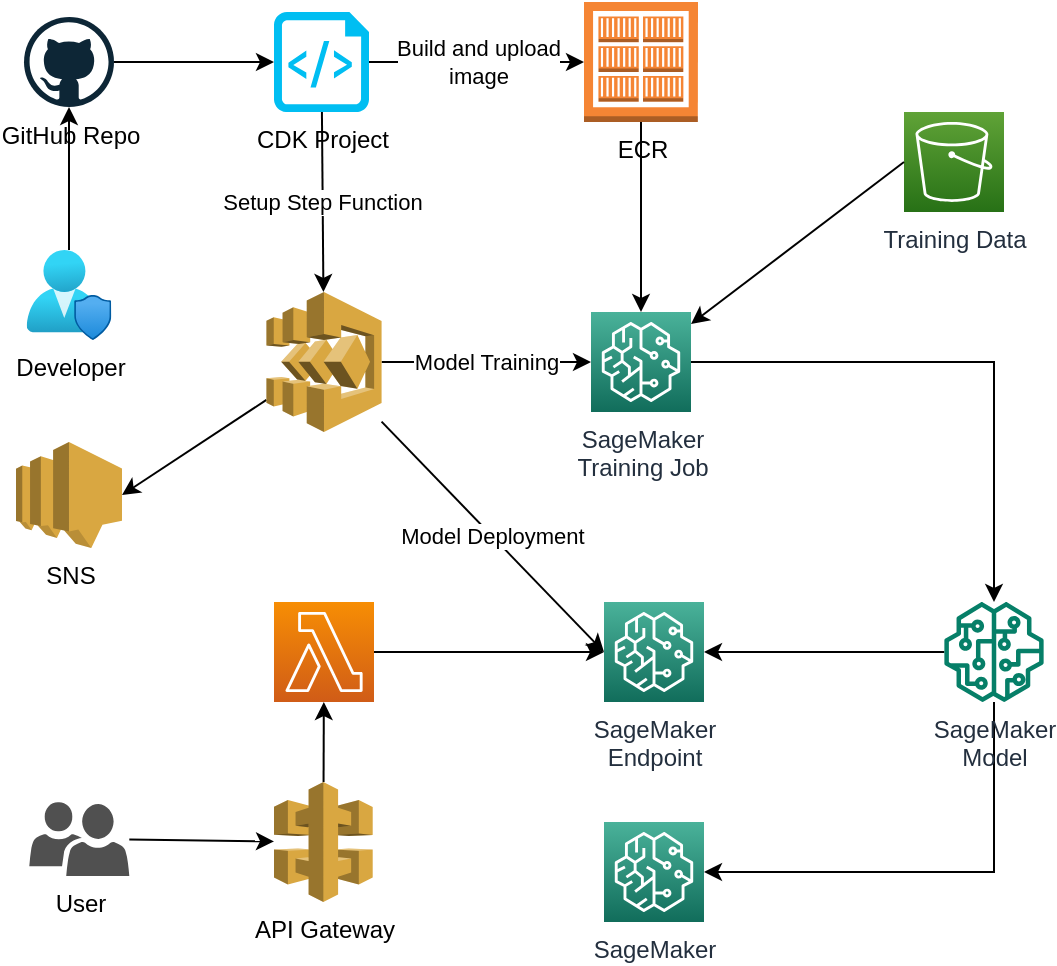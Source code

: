 <mxfile>
    <diagram id="jahl5vhs5BC-fiQetMzK" name="Page-1">
        <mxGraphModel dx="1074" dy="800" grid="0" gridSize="10" guides="1" tooltips="1" connect="1" arrows="1" fold="1" page="1" pageScale="1" pageWidth="850" pageHeight="1100" math="0" shadow="0">
            <root>
                <mxCell id="0"/>
                <mxCell id="1" parent="0"/>
                <mxCell id="27" value="Model Training" style="edgeStyle=none;html=1;" edge="1" parent="1" source="2" target="25">
                    <mxGeometry relative="1" as="geometry"/>
                </mxCell>
                <mxCell id="28" value="Model Deployment" style="edgeStyle=none;html=1;entryX=0;entryY=0.5;entryDx=0;entryDy=0;entryPerimeter=0;" edge="1" parent="1" source="2" target="13">
                    <mxGeometry relative="1" as="geometry"/>
                </mxCell>
                <mxCell id="44" style="edgeStyle=none;html=1;entryX=1;entryY=0.5;entryDx=0;entryDy=0;entryPerimeter=0;" edge="1" parent="1" source="2" target="45">
                    <mxGeometry relative="1" as="geometry">
                        <mxPoint x="185" y="330" as="targetPoint"/>
                    </mxGeometry>
                </mxCell>
                <mxCell id="2" value="" style="outlineConnect=0;dashed=0;verticalLabelPosition=bottom;verticalAlign=top;align=center;html=1;shape=mxgraph.aws3.step_functions;fillColor=#D9A741;gradientColor=none;" vertex="1" parent="1">
                    <mxGeometry x="246.21" y="295" width="57.58" height="70" as="geometry"/>
                </mxCell>
                <mxCell id="3" style="edgeStyle=orthogonalEdgeStyle;rounded=0;orthogonalLoop=1;jettySize=auto;html=1;entryX=0.5;entryY=0;entryDx=0;entryDy=0;entryPerimeter=0;" edge="1" parent="1" source="4" target="25">
                    <mxGeometry relative="1" as="geometry">
                        <mxPoint x="395" y="330.476" as="targetPoint"/>
                    </mxGeometry>
                </mxCell>
                <mxCell id="4" value="ECR" style="outlineConnect=0;dashed=0;verticalLabelPosition=bottom;verticalAlign=top;align=center;html=1;shape=mxgraph.aws3.ecr_registry;fillColor=#F58534;gradientColor=none;" vertex="1" parent="1">
                    <mxGeometry x="405" y="150" width="57" height="60" as="geometry"/>
                </mxCell>
                <mxCell id="5" value="Build and upload &lt;br&gt;image" style="edgeStyle=orthogonalEdgeStyle;rounded=0;orthogonalLoop=1;jettySize=auto;html=1;entryX=0;entryY=0.5;entryDx=0;entryDy=0;entryPerimeter=0;exitX=1;exitY=0.5;exitDx=0;exitDy=0;exitPerimeter=0;" edge="1" parent="1" source="7" target="4">
                    <mxGeometry relative="1" as="geometry"/>
                </mxCell>
                <mxCell id="6" value="Setup Step Function" style="edgeStyle=none;rounded=0;orthogonalLoop=1;jettySize=auto;html=1;" edge="1" parent="1" source="7" target="2">
                    <mxGeometry relative="1" as="geometry">
                        <mxPoint x="260.661" y="300.194" as="targetPoint"/>
                    </mxGeometry>
                </mxCell>
                <mxCell id="7" value="CDK Project" style="verticalLabelPosition=bottom;html=1;verticalAlign=top;align=center;strokeColor=none;fillColor=#00BEF2;shape=mxgraph.azure.script_file;pointerEvents=1;" vertex="1" parent="1">
                    <mxGeometry x="250" y="155" width="47.5" height="50" as="geometry"/>
                </mxCell>
                <mxCell id="11" style="edgeStyle=orthogonalEdgeStyle;rounded=0;orthogonalLoop=1;jettySize=auto;html=1;exitX=1;exitY=0.5;exitDx=0;exitDy=0;exitPerimeter=0;" edge="1" parent="1" source="25" target="23">
                    <mxGeometry relative="1" as="geometry">
                        <mxPoint x="525" y="355" as="targetPoint"/>
                        <mxPoint x="425" y="355" as="sourcePoint"/>
                        <Array as="points">
                            <mxPoint x="610" y="330"/>
                        </Array>
                    </mxGeometry>
                </mxCell>
                <mxCell id="12" style="edgeStyle=orthogonalEdgeStyle;rounded=0;orthogonalLoop=1;jettySize=auto;html=1;entryX=1;entryY=0.5;entryDx=0;entryDy=0;entryPerimeter=0;" edge="1" parent="1" source="23" target="13">
                    <mxGeometry relative="1" as="geometry">
                        <mxPoint x="550" y="380" as="sourcePoint"/>
                        <Array as="points"/>
                    </mxGeometry>
                </mxCell>
                <mxCell id="13" value="SageMaker&lt;br&gt;Endpoint" style="sketch=0;points=[[0,0,0],[0.25,0,0],[0.5,0,0],[0.75,0,0],[1,0,0],[0,1,0],[0.25,1,0],[0.5,1,0],[0.75,1,0],[1,1,0],[0,0.25,0],[0,0.5,0],[0,0.75,0],[1,0.25,0],[1,0.5,0],[1,0.75,0]];outlineConnect=0;fontColor=#232F3E;gradientColor=#4AB29A;gradientDirection=north;fillColor=#116D5B;strokeColor=#ffffff;dashed=0;verticalLabelPosition=bottom;verticalAlign=top;align=center;html=1;fontSize=12;fontStyle=0;aspect=fixed;shape=mxgraph.aws4.resourceIcon;resIcon=mxgraph.aws4.sagemaker;" vertex="1" parent="1">
                    <mxGeometry x="415" y="450" width="50" height="50" as="geometry"/>
                </mxCell>
                <mxCell id="16" value="Training Data" style="sketch=0;points=[[0,0,0],[0.25,0,0],[0.5,0,0],[0.75,0,0],[1,0,0],[0,1,0],[0.25,1,0],[0.5,1,0],[0.75,1,0],[1,1,0],[0,0.25,0],[0,0.5,0],[0,0.75,0],[1,0.25,0],[1,0.5,0],[1,0.75,0]];outlineConnect=0;fontColor=#232F3E;gradientColor=#60A337;gradientDirection=north;fillColor=#277116;strokeColor=#ffffff;dashed=0;verticalLabelPosition=bottom;verticalAlign=top;align=center;html=1;fontSize=12;fontStyle=0;aspect=fixed;shape=mxgraph.aws4.resourceIcon;resIcon=mxgraph.aws4.s3;" vertex="1" parent="1">
                    <mxGeometry x="565" y="205" width="50" height="50" as="geometry"/>
                </mxCell>
                <mxCell id="21" value="SageMaker" style="sketch=0;points=[[0,0,0],[0.25,0,0],[0.5,0,0],[0.75,0,0],[1,0,0],[0,1,0],[0.25,1,0],[0.5,1,0],[0.75,1,0],[1,1,0],[0,0.25,0],[0,0.5,0],[0,0.75,0],[1,0.25,0],[1,0.5,0],[1,0.75,0]];outlineConnect=0;fontColor=#232F3E;gradientColor=#4AB29A;gradientDirection=north;fillColor=#116D5B;strokeColor=#ffffff;dashed=0;verticalLabelPosition=bottom;verticalAlign=top;align=center;html=1;fontSize=12;fontStyle=0;aspect=fixed;shape=mxgraph.aws4.resourceIcon;resIcon=mxgraph.aws4.sagemaker;" vertex="1" parent="1">
                    <mxGeometry x="415" y="560" width="50" height="50" as="geometry"/>
                </mxCell>
                <mxCell id="22" style="edgeStyle=orthogonalEdgeStyle;rounded=0;orthogonalLoop=1;jettySize=auto;html=1;entryX=1;entryY=0.5;entryDx=0;entryDy=0;entryPerimeter=0;" edge="1" parent="1" source="23" target="21">
                    <mxGeometry relative="1" as="geometry">
                        <Array as="points">
                            <mxPoint x="610" y="585"/>
                        </Array>
                    </mxGeometry>
                </mxCell>
                <mxCell id="23" value="SageMaker &lt;br&gt;Model" style="sketch=0;outlineConnect=0;fontColor=#232F3E;gradientColor=none;fillColor=#067F68;strokeColor=none;dashed=0;verticalLabelPosition=bottom;verticalAlign=top;align=center;html=1;fontSize=12;fontStyle=0;aspect=fixed;pointerEvents=1;shape=mxgraph.aws4.sagemaker_model;" vertex="1" parent="1">
                    <mxGeometry x="585" y="450" width="50" height="50" as="geometry"/>
                </mxCell>
                <mxCell id="25" value="SageMaker &lt;br&gt;Training Job" style="sketch=0;points=[[0,0,0],[0.25,0,0],[0.5,0,0],[0.75,0,0],[1,0,0],[0,1,0],[0.25,1,0],[0.5,1,0],[0.75,1,0],[1,1,0],[0,0.25,0],[0,0.5,0],[0,0.75,0],[1,0.25,0],[1,0.5,0],[1,0.75,0]];outlineConnect=0;fontColor=#232F3E;gradientColor=#4AB29A;gradientDirection=north;fillColor=#116D5B;strokeColor=#ffffff;dashed=0;verticalLabelPosition=bottom;verticalAlign=top;align=center;html=1;fontSize=12;fontStyle=0;aspect=fixed;shape=mxgraph.aws4.resourceIcon;resIcon=mxgraph.aws4.sagemaker;" vertex="1" parent="1">
                    <mxGeometry x="408.5" y="305" width="50" height="50" as="geometry"/>
                </mxCell>
                <mxCell id="26" style="rounded=0;orthogonalLoop=1;jettySize=auto;html=1;exitX=0;exitY=0.5;exitDx=0;exitDy=0;exitPerimeter=0;" edge="1" parent="1" source="16" target="25">
                    <mxGeometry relative="1" as="geometry">
                        <mxPoint x="535" y="360" as="sourcePoint"/>
                    </mxGeometry>
                </mxCell>
                <mxCell id="32" style="edgeStyle=none;html=1;" edge="1" parent="1" source="29" target="30">
                    <mxGeometry relative="1" as="geometry"/>
                </mxCell>
                <mxCell id="29" value="API Gateway" style="outlineConnect=0;dashed=0;verticalLabelPosition=bottom;verticalAlign=top;align=center;html=1;shape=mxgraph.aws3.api_gateway;fillColor=#D9A741;gradientColor=none;" vertex="1" parent="1">
                    <mxGeometry x="250" y="540" width="49.35" height="60" as="geometry"/>
                </mxCell>
                <mxCell id="31" style="edgeStyle=none;html=1;" edge="1" parent="1" source="30" target="13">
                    <mxGeometry relative="1" as="geometry"/>
                </mxCell>
                <mxCell id="30" value="" style="sketch=0;points=[[0,0,0],[0.25,0,0],[0.5,0,0],[0.75,0,0],[1,0,0],[0,1,0],[0.25,1,0],[0.5,1,0],[0.75,1,0],[1,1,0],[0,0.25,0],[0,0.5,0],[0,0.75,0],[1,0.25,0],[1,0.5,0],[1,0.75,0]];outlineConnect=0;fontColor=#232F3E;gradientColor=#F78E04;gradientDirection=north;fillColor=#D05C17;strokeColor=#ffffff;dashed=0;verticalLabelPosition=bottom;verticalAlign=top;align=center;html=1;fontSize=12;fontStyle=0;aspect=fixed;shape=mxgraph.aws4.resourceIcon;resIcon=mxgraph.aws4.lambda;" vertex="1" parent="1">
                    <mxGeometry x="250" y="450" width="50" height="50" as="geometry"/>
                </mxCell>
                <mxCell id="35" style="edgeStyle=none;html=1;" edge="1" parent="1" source="34" target="29">
                    <mxGeometry relative="1" as="geometry"/>
                </mxCell>
                <mxCell id="34" value="User" style="sketch=0;pointerEvents=1;shadow=0;dashed=0;html=1;strokeColor=none;labelPosition=center;verticalLabelPosition=bottom;verticalAlign=top;align=center;fillColor=#505050;shape=mxgraph.mscae.intune.user_group" vertex="1" parent="1">
                    <mxGeometry x="127.65" y="550" width="50" height="37" as="geometry"/>
                </mxCell>
                <mxCell id="39" style="edgeStyle=none;html=1;entryX=0;entryY=0.5;entryDx=0;entryDy=0;entryPerimeter=0;" edge="1" parent="1" source="37" target="7">
                    <mxGeometry relative="1" as="geometry"/>
                </mxCell>
                <mxCell id="37" value="GitHub Repo" style="dashed=0;outlineConnect=0;html=1;align=center;labelPosition=center;verticalLabelPosition=bottom;verticalAlign=top;shape=mxgraph.weblogos.github" vertex="1" parent="1">
                    <mxGeometry x="125" y="157.5" width="45" height="45" as="geometry"/>
                </mxCell>
                <mxCell id="42" style="edgeStyle=none;html=1;" edge="1" parent="1" source="41" target="37">
                    <mxGeometry relative="1" as="geometry"/>
                </mxCell>
                <mxCell id="41" value="Developer" style="aspect=fixed;html=1;points=[];align=center;image;fontSize=12;image=img/lib/azure2/management_governance/User_Privacy.svg;" vertex="1" parent="1">
                    <mxGeometry x="126.33" y="274" width="42.35" height="45" as="geometry"/>
                </mxCell>
                <mxCell id="45" value="SNS" style="outlineConnect=0;dashed=0;verticalLabelPosition=bottom;verticalAlign=top;align=center;html=1;shape=mxgraph.aws3.sns;fillColor=#D9A741;gradientColor=none;" vertex="1" parent="1">
                    <mxGeometry x="121" y="370" width="53" height="53" as="geometry"/>
                </mxCell>
            </root>
        </mxGraphModel>
    </diagram>
</mxfile>